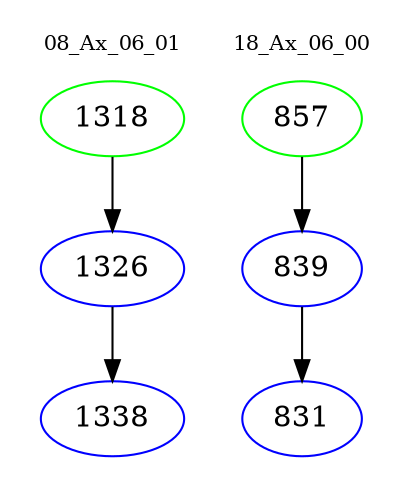digraph{
subgraph cluster_0 {
color = white
label = "08_Ax_06_01";
fontsize=10;
T0_1318 [label="1318", color="green"]
T0_1318 -> T0_1326 [color="black"]
T0_1326 [label="1326", color="blue"]
T0_1326 -> T0_1338 [color="black"]
T0_1338 [label="1338", color="blue"]
}
subgraph cluster_1 {
color = white
label = "18_Ax_06_00";
fontsize=10;
T1_857 [label="857", color="green"]
T1_857 -> T1_839 [color="black"]
T1_839 [label="839", color="blue"]
T1_839 -> T1_831 [color="black"]
T1_831 [label="831", color="blue"]
}
}

